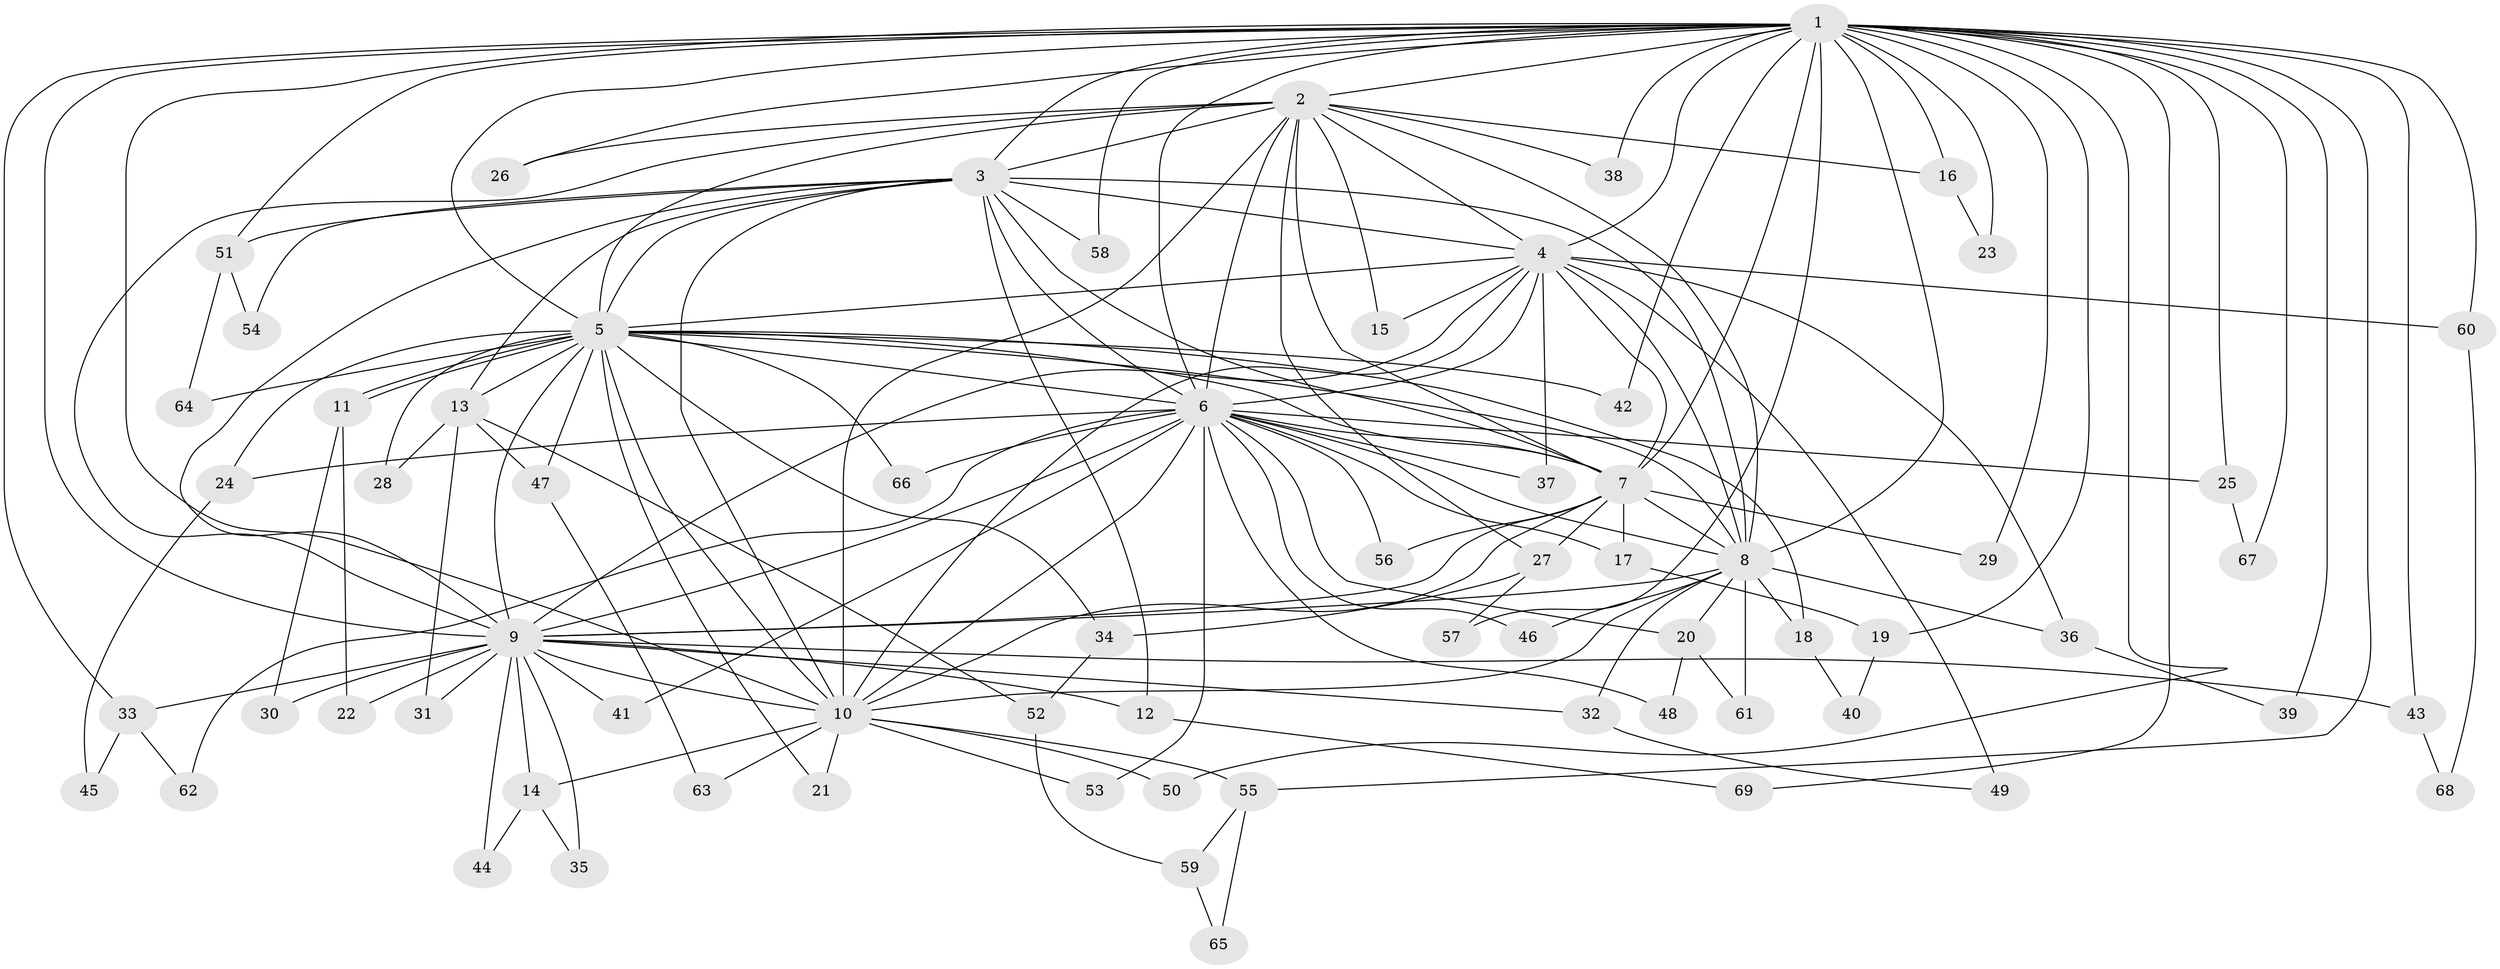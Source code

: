 // coarse degree distribution, {22: 0.020833333333333332, 11: 0.020833333333333332, 19: 0.020833333333333332, 15: 0.020833333333333332, 17: 0.020833333333333332, 13: 0.020833333333333332, 16: 0.020833333333333332, 12: 0.020833333333333332, 3: 0.20833333333333334, 4: 0.10416666666666667, 2: 0.5, 5: 0.020833333333333332}
// Generated by graph-tools (version 1.1) at 2025/51/02/27/25 19:51:52]
// undirected, 69 vertices, 163 edges
graph export_dot {
graph [start="1"]
  node [color=gray90,style=filled];
  1;
  2;
  3;
  4;
  5;
  6;
  7;
  8;
  9;
  10;
  11;
  12;
  13;
  14;
  15;
  16;
  17;
  18;
  19;
  20;
  21;
  22;
  23;
  24;
  25;
  26;
  27;
  28;
  29;
  30;
  31;
  32;
  33;
  34;
  35;
  36;
  37;
  38;
  39;
  40;
  41;
  42;
  43;
  44;
  45;
  46;
  47;
  48;
  49;
  50;
  51;
  52;
  53;
  54;
  55;
  56;
  57;
  58;
  59;
  60;
  61;
  62;
  63;
  64;
  65;
  66;
  67;
  68;
  69;
  1 -- 2;
  1 -- 3;
  1 -- 4;
  1 -- 5;
  1 -- 6;
  1 -- 7;
  1 -- 8;
  1 -- 9;
  1 -- 10;
  1 -- 16;
  1 -- 19;
  1 -- 23;
  1 -- 25;
  1 -- 26;
  1 -- 29;
  1 -- 33;
  1 -- 38;
  1 -- 39;
  1 -- 42;
  1 -- 43;
  1 -- 50;
  1 -- 51;
  1 -- 55;
  1 -- 57;
  1 -- 58;
  1 -- 60;
  1 -- 67;
  1 -- 69;
  2 -- 3;
  2 -- 4;
  2 -- 5;
  2 -- 6;
  2 -- 7;
  2 -- 8;
  2 -- 9;
  2 -- 10;
  2 -- 15;
  2 -- 16;
  2 -- 26;
  2 -- 27;
  2 -- 38;
  3 -- 4;
  3 -- 5;
  3 -- 6;
  3 -- 7;
  3 -- 8;
  3 -- 9;
  3 -- 10;
  3 -- 12;
  3 -- 13;
  3 -- 51;
  3 -- 54;
  3 -- 58;
  4 -- 5;
  4 -- 6;
  4 -- 7;
  4 -- 8;
  4 -- 9;
  4 -- 10;
  4 -- 15;
  4 -- 36;
  4 -- 37;
  4 -- 49;
  4 -- 60;
  5 -- 6;
  5 -- 7;
  5 -- 8;
  5 -- 9;
  5 -- 10;
  5 -- 11;
  5 -- 11;
  5 -- 13;
  5 -- 18;
  5 -- 21;
  5 -- 24;
  5 -- 28;
  5 -- 34;
  5 -- 42;
  5 -- 47;
  5 -- 64;
  5 -- 66;
  6 -- 7;
  6 -- 8;
  6 -- 9;
  6 -- 10;
  6 -- 17;
  6 -- 20;
  6 -- 24;
  6 -- 25;
  6 -- 37;
  6 -- 41;
  6 -- 46;
  6 -- 48;
  6 -- 53;
  6 -- 56;
  6 -- 62;
  6 -- 66;
  7 -- 8;
  7 -- 9;
  7 -- 10;
  7 -- 17;
  7 -- 27;
  7 -- 29;
  7 -- 56;
  8 -- 9;
  8 -- 10;
  8 -- 18;
  8 -- 20;
  8 -- 32;
  8 -- 36;
  8 -- 46;
  8 -- 61;
  9 -- 10;
  9 -- 12;
  9 -- 14;
  9 -- 22;
  9 -- 30;
  9 -- 31;
  9 -- 32;
  9 -- 33;
  9 -- 35;
  9 -- 41;
  9 -- 43;
  9 -- 44;
  10 -- 14;
  10 -- 21;
  10 -- 50;
  10 -- 53;
  10 -- 55;
  10 -- 63;
  11 -- 22;
  11 -- 30;
  12 -- 69;
  13 -- 28;
  13 -- 31;
  13 -- 47;
  13 -- 52;
  14 -- 35;
  14 -- 44;
  16 -- 23;
  17 -- 19;
  18 -- 40;
  19 -- 40;
  20 -- 48;
  20 -- 61;
  24 -- 45;
  25 -- 67;
  27 -- 34;
  27 -- 57;
  32 -- 49;
  33 -- 45;
  33 -- 62;
  34 -- 52;
  36 -- 39;
  43 -- 68;
  47 -- 63;
  51 -- 54;
  51 -- 64;
  52 -- 59;
  55 -- 59;
  55 -- 65;
  59 -- 65;
  60 -- 68;
}
